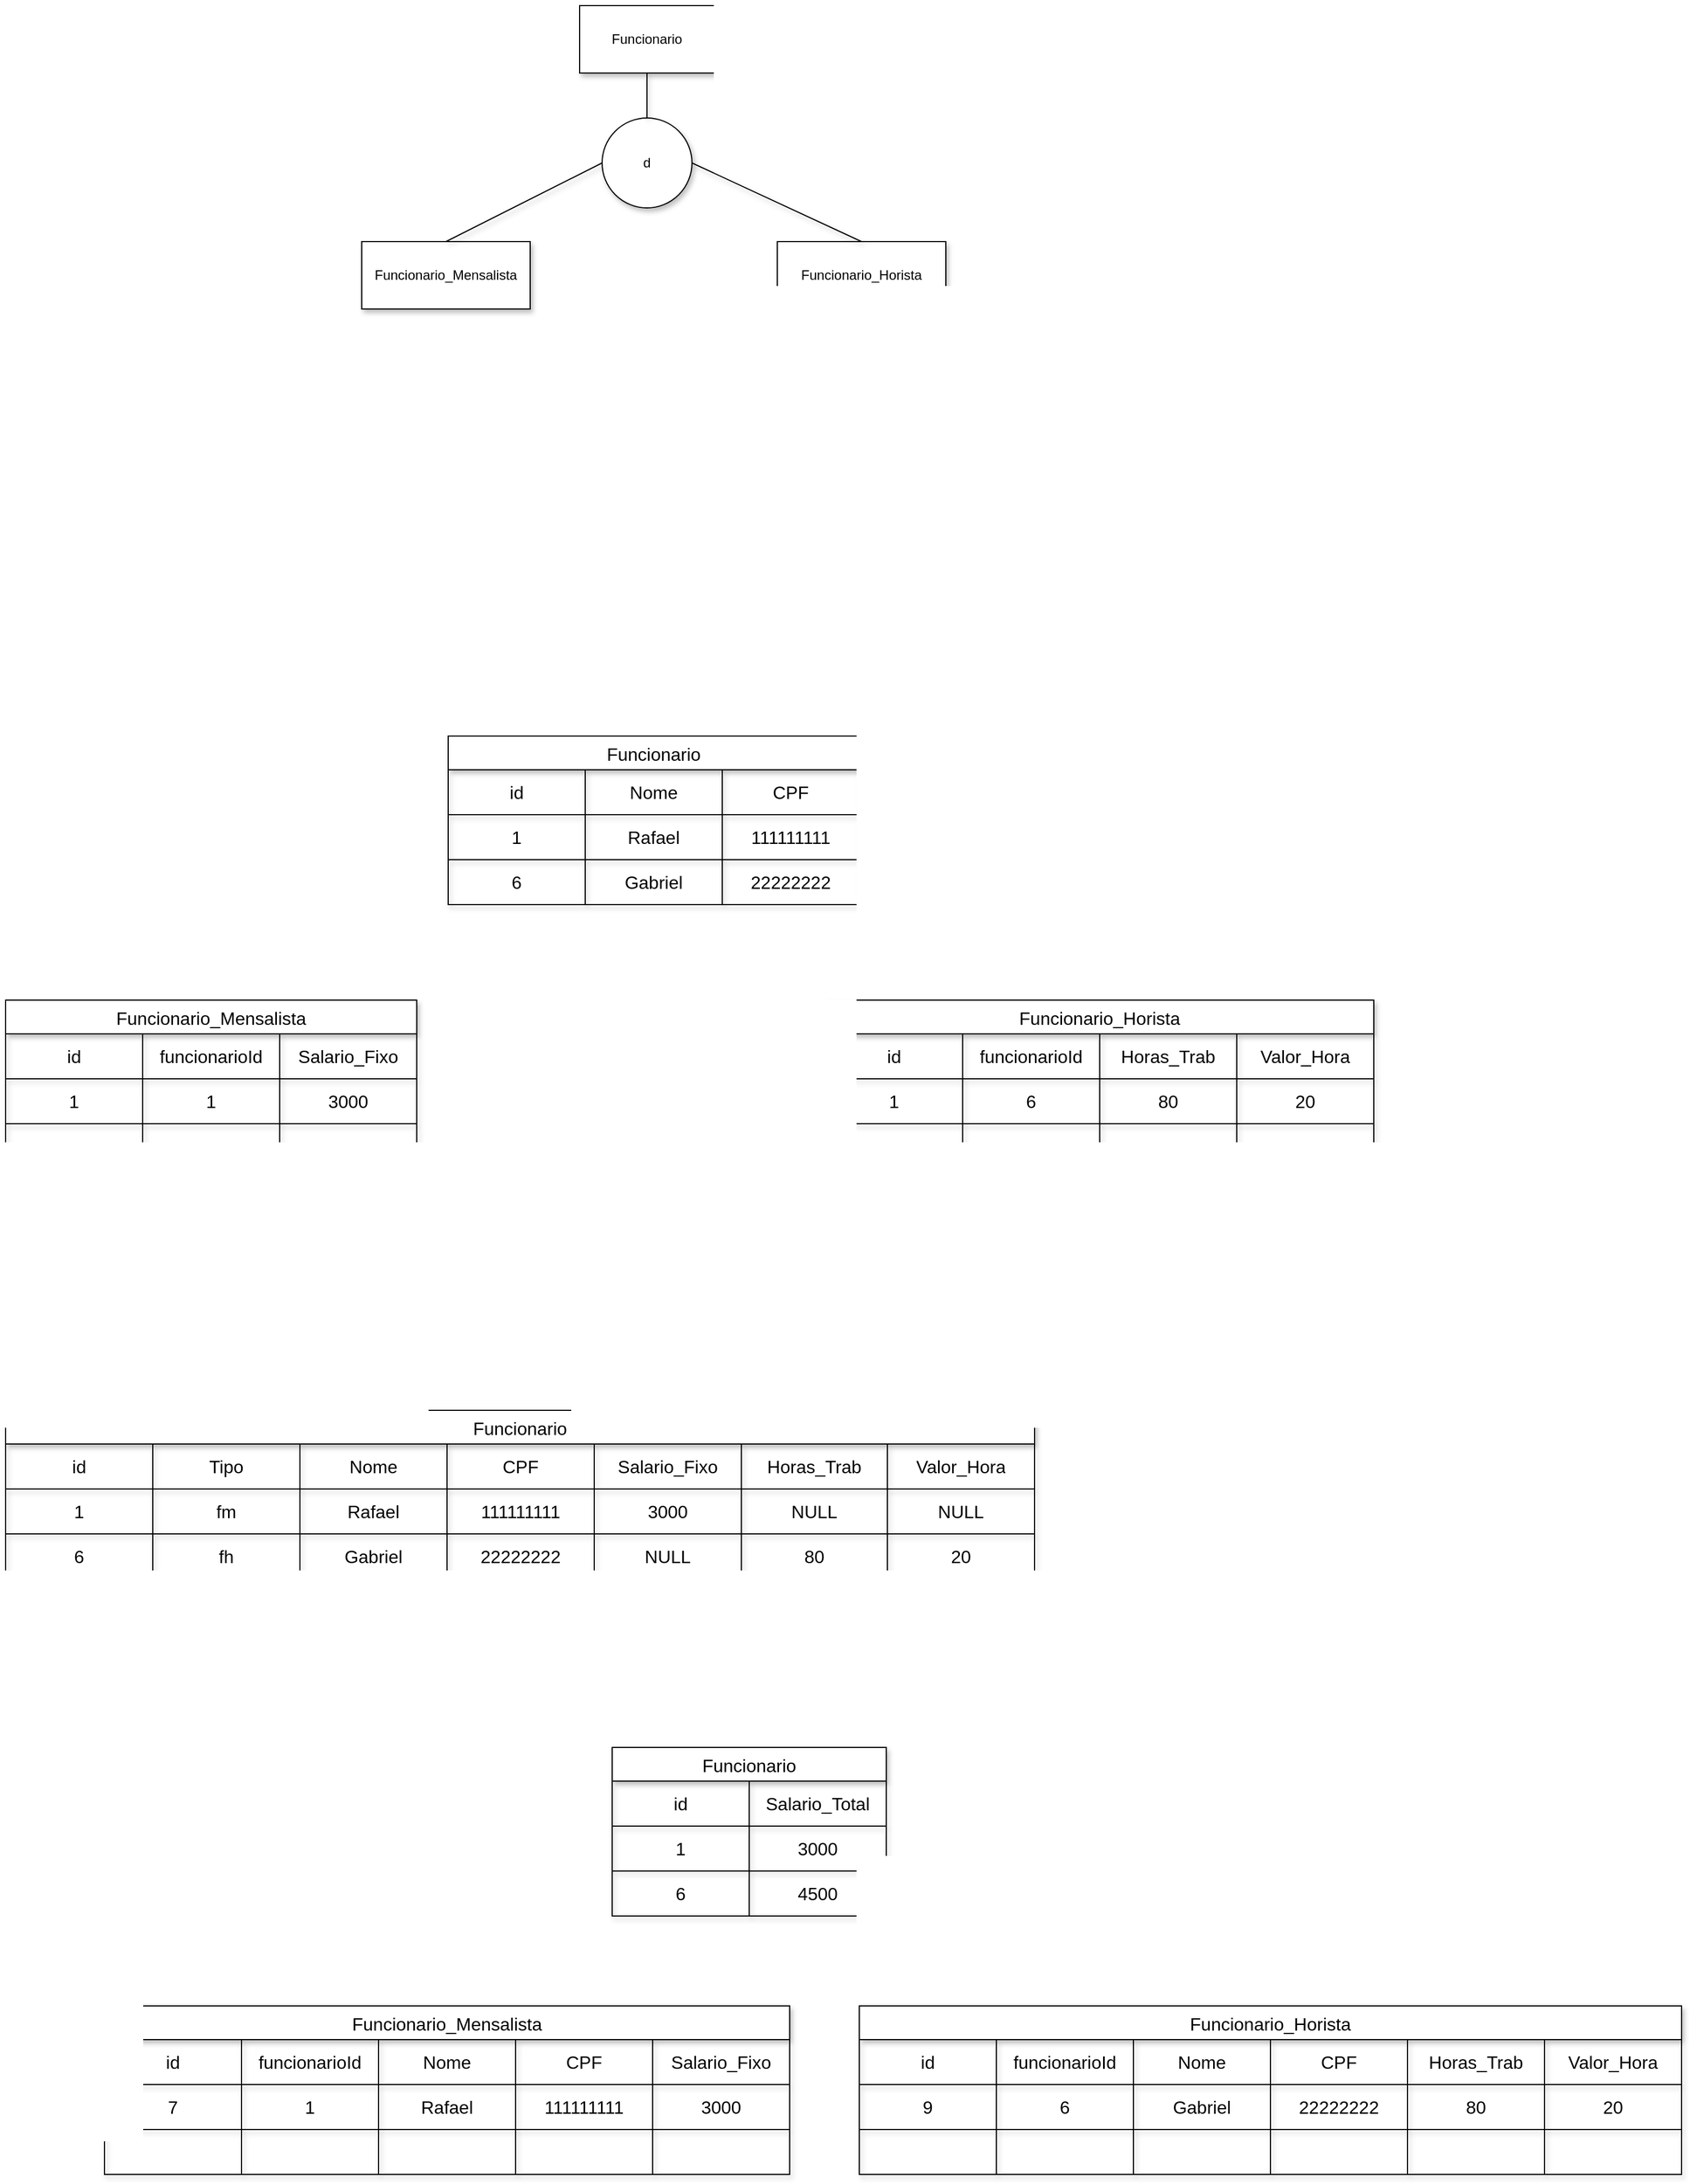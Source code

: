 <mxfile>
    <diagram id="f-GUx8eleZN6nvee9fuM" name="Página-1">
        <mxGraphModel dx="1379" dy="816" grid="1" gridSize="10" guides="1" tooltips="1" connect="1" arrows="1" fold="1" page="0" pageScale="1" pageWidth="827" pageHeight="1169" math="0" shadow="0">
            <root>
                <mxCell id="0"/>
                <mxCell id="1" parent="0"/>
                <mxCell id="3" value="Funcionario" style="rounded=0;whiteSpace=wrap;html=1;shadow=1;" vertex="1" parent="1">
                    <mxGeometry x="441" y="-300" width="120" height="60" as="geometry"/>
                </mxCell>
                <mxCell id="4" value="Funcionario_Horista" style="rounded=0;whiteSpace=wrap;html=1;shadow=1;" vertex="1" parent="1">
                    <mxGeometry x="617" y="-90" width="150" height="60" as="geometry"/>
                </mxCell>
                <mxCell id="5" value="Funcionario_Mensalista" style="rounded=0;whiteSpace=wrap;html=1;shadow=1;" vertex="1" parent="1">
                    <mxGeometry x="247" y="-90" width="150" height="60" as="geometry"/>
                </mxCell>
                <mxCell id="6" value="d" style="ellipse;whiteSpace=wrap;html=1;aspect=fixed;shadow=1;" vertex="1" parent="1">
                    <mxGeometry x="461" y="-200" width="80" height="80" as="geometry"/>
                </mxCell>
                <mxCell id="8" value="" style="endArrow=none;html=1;entryX=0.5;entryY=1;entryDx=0;entryDy=0;exitX=0.5;exitY=0;exitDx=0;exitDy=0;shadow=1;" edge="1" parent="1" source="6" target="3">
                    <mxGeometry width="50" height="50" relative="1" as="geometry">
                        <mxPoint x="467" y="-170" as="sourcePoint"/>
                        <mxPoint x="517" y="-220" as="targetPoint"/>
                    </mxGeometry>
                </mxCell>
                <mxCell id="9" value="" style="endArrow=none;html=1;entryX=0;entryY=0.5;entryDx=0;entryDy=0;exitX=0.5;exitY=0;exitDx=0;exitDy=0;shadow=1;" edge="1" parent="1" source="5" target="6">
                    <mxGeometry width="50" height="50" relative="1" as="geometry">
                        <mxPoint x="347" y="-120" as="sourcePoint"/>
                        <mxPoint x="347" y="-190" as="targetPoint"/>
                    </mxGeometry>
                </mxCell>
                <mxCell id="10" value="" style="endArrow=none;html=1;entryX=1;entryY=0.5;entryDx=0;entryDy=0;exitX=0.5;exitY=0;exitDx=0;exitDy=0;shadow=1;" edge="1" parent="1" source="4" target="6">
                    <mxGeometry width="50" height="50" relative="1" as="geometry">
                        <mxPoint x="657" y="-140" as="sourcePoint"/>
                        <mxPoint x="657" y="-210" as="targetPoint"/>
                    </mxGeometry>
                </mxCell>
                <mxCell id="11" value="Funcionario" style="shape=table;startSize=30;container=1;collapsible=0;childLayout=tableLayout;strokeColor=default;fontSize=16;shadow=1;" vertex="1" parent="1">
                    <mxGeometry x="324" y="350" width="366" height="150" as="geometry"/>
                </mxCell>
                <mxCell id="12" value="" style="shape=tableRow;horizontal=0;startSize=0;swimlaneHead=0;swimlaneBody=0;strokeColor=inherit;top=0;left=0;bottom=0;right=0;collapsible=0;dropTarget=0;fillColor=none;points=[[0,0.5],[1,0.5]];portConstraint=eastwest;fontSize=16;shadow=1;" vertex="1" parent="11">
                    <mxGeometry y="30" width="366" height="40" as="geometry"/>
                </mxCell>
                <mxCell id="13" value="id" style="shape=partialRectangle;html=1;whiteSpace=wrap;connectable=0;strokeColor=inherit;overflow=hidden;fillColor=none;top=0;left=0;bottom=0;right=0;pointerEvents=1;fontSize=16;shadow=1;" vertex="1" parent="12">
                    <mxGeometry width="122" height="40" as="geometry">
                        <mxRectangle width="122" height="40" as="alternateBounds"/>
                    </mxGeometry>
                </mxCell>
                <mxCell id="14" value="Nome" style="shape=partialRectangle;html=1;whiteSpace=wrap;connectable=0;strokeColor=inherit;overflow=hidden;fillColor=none;top=0;left=0;bottom=0;right=0;pointerEvents=1;fontSize=16;shadow=1;" vertex="1" parent="12">
                    <mxGeometry x="122" width="122" height="40" as="geometry">
                        <mxRectangle width="122" height="40" as="alternateBounds"/>
                    </mxGeometry>
                </mxCell>
                <mxCell id="15" value="CPF" style="shape=partialRectangle;html=1;whiteSpace=wrap;connectable=0;strokeColor=inherit;overflow=hidden;fillColor=none;top=0;left=0;bottom=0;right=0;pointerEvents=1;fontSize=16;shadow=1;" vertex="1" parent="12">
                    <mxGeometry x="244" width="122" height="40" as="geometry">
                        <mxRectangle width="122" height="40" as="alternateBounds"/>
                    </mxGeometry>
                </mxCell>
                <mxCell id="16" value="" style="shape=tableRow;horizontal=0;startSize=0;swimlaneHead=0;swimlaneBody=0;strokeColor=inherit;top=0;left=0;bottom=0;right=0;collapsible=0;dropTarget=0;fillColor=none;points=[[0,0.5],[1,0.5]];portConstraint=eastwest;fontSize=16;shadow=1;" vertex="1" parent="11">
                    <mxGeometry y="70" width="366" height="40" as="geometry"/>
                </mxCell>
                <mxCell id="17" value="&amp;nbsp; &amp;nbsp;1&lt;span style=&quot;white-space: pre;&quot;&gt;&#x9;&lt;/span&gt;" style="shape=partialRectangle;html=1;whiteSpace=wrap;connectable=0;strokeColor=inherit;overflow=hidden;fillColor=none;top=0;left=0;bottom=0;right=0;pointerEvents=1;fontSize=16;shadow=1;" vertex="1" parent="16">
                    <mxGeometry width="122" height="40" as="geometry">
                        <mxRectangle width="122" height="40" as="alternateBounds"/>
                    </mxGeometry>
                </mxCell>
                <mxCell id="18" value="Rafael" style="shape=partialRectangle;html=1;whiteSpace=wrap;connectable=0;strokeColor=inherit;overflow=hidden;fillColor=none;top=0;left=0;bottom=0;right=0;pointerEvents=1;fontSize=16;shadow=1;" vertex="1" parent="16">
                    <mxGeometry x="122" width="122" height="40" as="geometry">
                        <mxRectangle width="122" height="40" as="alternateBounds"/>
                    </mxGeometry>
                </mxCell>
                <mxCell id="19" value="111111111" style="shape=partialRectangle;html=1;whiteSpace=wrap;connectable=0;strokeColor=inherit;overflow=hidden;fillColor=none;top=0;left=0;bottom=0;right=0;pointerEvents=1;fontSize=16;shadow=1;" vertex="1" parent="16">
                    <mxGeometry x="244" width="122" height="40" as="geometry">
                        <mxRectangle width="122" height="40" as="alternateBounds"/>
                    </mxGeometry>
                </mxCell>
                <mxCell id="20" value="" style="shape=tableRow;horizontal=0;startSize=0;swimlaneHead=0;swimlaneBody=0;strokeColor=inherit;top=0;left=0;bottom=0;right=0;collapsible=0;dropTarget=0;fillColor=none;points=[[0,0.5],[1,0.5]];portConstraint=eastwest;fontSize=16;shadow=1;" vertex="1" parent="11">
                    <mxGeometry y="110" width="366" height="40" as="geometry"/>
                </mxCell>
                <mxCell id="21" value="6" style="shape=partialRectangle;html=1;whiteSpace=wrap;connectable=0;strokeColor=inherit;overflow=hidden;fillColor=none;top=0;left=0;bottom=0;right=0;pointerEvents=1;fontSize=16;shadow=1;" vertex="1" parent="20">
                    <mxGeometry width="122" height="40" as="geometry">
                        <mxRectangle width="122" height="40" as="alternateBounds"/>
                    </mxGeometry>
                </mxCell>
                <mxCell id="22" value="Gabriel" style="shape=partialRectangle;html=1;whiteSpace=wrap;connectable=0;strokeColor=inherit;overflow=hidden;fillColor=none;top=0;left=0;bottom=0;right=0;pointerEvents=1;fontSize=16;shadow=1;" vertex="1" parent="20">
                    <mxGeometry x="122" width="122" height="40" as="geometry">
                        <mxRectangle width="122" height="40" as="alternateBounds"/>
                    </mxGeometry>
                </mxCell>
                <mxCell id="23" value="22222222" style="shape=partialRectangle;html=1;whiteSpace=wrap;connectable=0;strokeColor=inherit;overflow=hidden;fillColor=none;top=0;left=0;bottom=0;right=0;pointerEvents=1;fontSize=16;shadow=1;" vertex="1" parent="20">
                    <mxGeometry x="244" width="122" height="40" as="geometry">
                        <mxRectangle width="122" height="40" as="alternateBounds"/>
                    </mxGeometry>
                </mxCell>
                <mxCell id="27" value="Funcionario_Horista" style="shape=table;startSize=30;container=1;collapsible=0;childLayout=tableLayout;strokeColor=default;fontSize=16;shadow=1;" vertex="1" parent="1">
                    <mxGeometry x="660" y="585" width="488" height="150" as="geometry"/>
                </mxCell>
                <mxCell id="28" value="" style="shape=tableRow;horizontal=0;startSize=0;swimlaneHead=0;swimlaneBody=0;strokeColor=inherit;top=0;left=0;bottom=0;right=0;collapsible=0;dropTarget=0;fillColor=none;points=[[0,0.5],[1,0.5]];portConstraint=eastwest;fontSize=16;shadow=1;" vertex="1" parent="27">
                    <mxGeometry y="30" width="488" height="40" as="geometry"/>
                </mxCell>
                <mxCell id="85" value="id" style="shape=partialRectangle;html=1;whiteSpace=wrap;connectable=0;strokeColor=inherit;overflow=hidden;fillColor=none;top=0;left=0;bottom=0;right=0;pointerEvents=1;fontSize=16;shadow=1;" vertex="1" parent="28">
                    <mxGeometry width="122" height="40" as="geometry">
                        <mxRectangle width="122" height="40" as="alternateBounds"/>
                    </mxGeometry>
                </mxCell>
                <mxCell id="29" value="funcionarioId" style="shape=partialRectangle;html=1;whiteSpace=wrap;connectable=0;strokeColor=inherit;overflow=hidden;fillColor=none;top=0;left=0;bottom=0;right=0;pointerEvents=1;fontSize=16;shadow=1;" vertex="1" parent="28">
                    <mxGeometry x="122" width="122" height="40" as="geometry">
                        <mxRectangle width="122" height="40" as="alternateBounds"/>
                    </mxGeometry>
                </mxCell>
                <mxCell id="30" value="Horas_Trab" style="shape=partialRectangle;html=1;whiteSpace=wrap;connectable=0;strokeColor=inherit;overflow=hidden;fillColor=none;top=0;left=0;bottom=0;right=0;pointerEvents=1;fontSize=16;shadow=1;" vertex="1" parent="28">
                    <mxGeometry x="244" width="122" height="40" as="geometry">
                        <mxRectangle width="122" height="40" as="alternateBounds"/>
                    </mxGeometry>
                </mxCell>
                <mxCell id="31" value="Valor_Hora" style="shape=partialRectangle;html=1;whiteSpace=wrap;connectable=0;strokeColor=inherit;overflow=hidden;fillColor=none;top=0;left=0;bottom=0;right=0;pointerEvents=1;fontSize=16;shadow=1;" vertex="1" parent="28">
                    <mxGeometry x="366" width="122" height="40" as="geometry">
                        <mxRectangle width="122" height="40" as="alternateBounds"/>
                    </mxGeometry>
                </mxCell>
                <mxCell id="32" value="" style="shape=tableRow;horizontal=0;startSize=0;swimlaneHead=0;swimlaneBody=0;strokeColor=inherit;top=0;left=0;bottom=0;right=0;collapsible=0;dropTarget=0;fillColor=none;points=[[0,0.5],[1,0.5]];portConstraint=eastwest;fontSize=16;shadow=1;" vertex="1" parent="27">
                    <mxGeometry y="70" width="488" height="40" as="geometry"/>
                </mxCell>
                <mxCell id="86" value="1" style="shape=partialRectangle;html=1;whiteSpace=wrap;connectable=0;strokeColor=inherit;overflow=hidden;fillColor=none;top=0;left=0;bottom=0;right=0;pointerEvents=1;fontSize=16;shadow=1;" vertex="1" parent="32">
                    <mxGeometry width="122" height="40" as="geometry">
                        <mxRectangle width="122" height="40" as="alternateBounds"/>
                    </mxGeometry>
                </mxCell>
                <mxCell id="33" value="6" style="shape=partialRectangle;html=1;whiteSpace=wrap;connectable=0;strokeColor=inherit;overflow=hidden;fillColor=none;top=0;left=0;bottom=0;right=0;pointerEvents=1;fontSize=16;shadow=1;" vertex="1" parent="32">
                    <mxGeometry x="122" width="122" height="40" as="geometry">
                        <mxRectangle width="122" height="40" as="alternateBounds"/>
                    </mxGeometry>
                </mxCell>
                <mxCell id="34" value="80" style="shape=partialRectangle;html=1;whiteSpace=wrap;connectable=0;strokeColor=inherit;overflow=hidden;fillColor=none;top=0;left=0;bottom=0;right=0;pointerEvents=1;fontSize=16;shadow=1;" vertex="1" parent="32">
                    <mxGeometry x="244" width="122" height="40" as="geometry">
                        <mxRectangle width="122" height="40" as="alternateBounds"/>
                    </mxGeometry>
                </mxCell>
                <mxCell id="35" value="20" style="shape=partialRectangle;html=1;whiteSpace=wrap;connectable=0;strokeColor=inherit;overflow=hidden;fillColor=none;top=0;left=0;bottom=0;right=0;pointerEvents=1;fontSize=16;shadow=1;" vertex="1" parent="32">
                    <mxGeometry x="366" width="122" height="40" as="geometry">
                        <mxRectangle width="122" height="40" as="alternateBounds"/>
                    </mxGeometry>
                </mxCell>
                <mxCell id="36" value="" style="shape=tableRow;horizontal=0;startSize=0;swimlaneHead=0;swimlaneBody=0;strokeColor=inherit;top=0;left=0;bottom=0;right=0;collapsible=0;dropTarget=0;fillColor=none;points=[[0,0.5],[1,0.5]];portConstraint=eastwest;fontSize=16;shadow=1;" vertex="1" parent="27">
                    <mxGeometry y="110" width="488" height="40" as="geometry"/>
                </mxCell>
                <mxCell id="87" style="shape=partialRectangle;html=1;whiteSpace=wrap;connectable=0;strokeColor=inherit;overflow=hidden;fillColor=none;top=0;left=0;bottom=0;right=0;pointerEvents=1;fontSize=16;shadow=1;" vertex="1" parent="36">
                    <mxGeometry width="122" height="40" as="geometry">
                        <mxRectangle width="122" height="40" as="alternateBounds"/>
                    </mxGeometry>
                </mxCell>
                <mxCell id="37" value="" style="shape=partialRectangle;html=1;whiteSpace=wrap;connectable=0;strokeColor=inherit;overflow=hidden;fillColor=none;top=0;left=0;bottom=0;right=0;pointerEvents=1;fontSize=16;shadow=1;" vertex="1" parent="36">
                    <mxGeometry x="122" width="122" height="40" as="geometry">
                        <mxRectangle width="122" height="40" as="alternateBounds"/>
                    </mxGeometry>
                </mxCell>
                <mxCell id="38" value="" style="shape=partialRectangle;html=1;whiteSpace=wrap;connectable=0;strokeColor=inherit;overflow=hidden;fillColor=none;top=0;left=0;bottom=0;right=0;pointerEvents=1;fontSize=16;shadow=1;" vertex="1" parent="36">
                    <mxGeometry x="244" width="122" height="40" as="geometry">
                        <mxRectangle width="122" height="40" as="alternateBounds"/>
                    </mxGeometry>
                </mxCell>
                <mxCell id="39" value="" style="shape=partialRectangle;html=1;whiteSpace=wrap;connectable=0;strokeColor=inherit;overflow=hidden;fillColor=none;top=0;left=0;bottom=0;right=0;pointerEvents=1;fontSize=16;shadow=1;" vertex="1" parent="36">
                    <mxGeometry x="366" width="122" height="40" as="geometry">
                        <mxRectangle width="122" height="40" as="alternateBounds"/>
                    </mxGeometry>
                </mxCell>
                <mxCell id="40" value="Funcionario_Mensalista" style="shape=table;startSize=30;container=1;collapsible=0;childLayout=tableLayout;strokeColor=default;fontSize=16;shadow=1;" vertex="1" parent="1">
                    <mxGeometry x="-70" y="585" width="366" height="150" as="geometry"/>
                </mxCell>
                <mxCell id="41" value="" style="shape=tableRow;horizontal=0;startSize=0;swimlaneHead=0;swimlaneBody=0;strokeColor=inherit;top=0;left=0;bottom=0;right=0;collapsible=0;dropTarget=0;fillColor=none;points=[[0,0.5],[1,0.5]];portConstraint=eastwest;fontSize=16;shadow=1;" vertex="1" parent="40">
                    <mxGeometry y="30" width="366" height="40" as="geometry"/>
                </mxCell>
                <mxCell id="82" value="id" style="shape=partialRectangle;html=1;whiteSpace=wrap;connectable=0;strokeColor=inherit;overflow=hidden;fillColor=none;top=0;left=0;bottom=0;right=0;pointerEvents=1;fontSize=16;shadow=1;" vertex="1" parent="41">
                    <mxGeometry width="122" height="40" as="geometry">
                        <mxRectangle width="122" height="40" as="alternateBounds"/>
                    </mxGeometry>
                </mxCell>
                <mxCell id="42" value="funcionarioId" style="shape=partialRectangle;html=1;whiteSpace=wrap;connectable=0;strokeColor=inherit;overflow=hidden;fillColor=none;top=0;left=0;bottom=0;right=0;pointerEvents=1;fontSize=16;shadow=1;" vertex="1" parent="41">
                    <mxGeometry x="122" width="122" height="40" as="geometry">
                        <mxRectangle width="122" height="40" as="alternateBounds"/>
                    </mxGeometry>
                </mxCell>
                <mxCell id="43" value="Salario_Fixo" style="shape=partialRectangle;html=1;whiteSpace=wrap;connectable=0;strokeColor=inherit;overflow=hidden;fillColor=none;top=0;left=0;bottom=0;right=0;pointerEvents=1;fontSize=16;shadow=1;" vertex="1" parent="41">
                    <mxGeometry x="244" width="122" height="40" as="geometry">
                        <mxRectangle width="122" height="40" as="alternateBounds"/>
                    </mxGeometry>
                </mxCell>
                <mxCell id="45" value="" style="shape=tableRow;horizontal=0;startSize=0;swimlaneHead=0;swimlaneBody=0;strokeColor=inherit;top=0;left=0;bottom=0;right=0;collapsible=0;dropTarget=0;fillColor=none;points=[[0,0.5],[1,0.5]];portConstraint=eastwest;fontSize=16;shadow=1;" vertex="1" parent="40">
                    <mxGeometry y="70" width="366" height="40" as="geometry"/>
                </mxCell>
                <mxCell id="83" value="1" style="shape=partialRectangle;html=1;whiteSpace=wrap;connectable=0;strokeColor=inherit;overflow=hidden;fillColor=none;top=0;left=0;bottom=0;right=0;pointerEvents=1;fontSize=16;shadow=1;" vertex="1" parent="45">
                    <mxGeometry width="122" height="40" as="geometry">
                        <mxRectangle width="122" height="40" as="alternateBounds"/>
                    </mxGeometry>
                </mxCell>
                <mxCell id="46" value="&amp;nbsp; &amp;nbsp;1&lt;span style=&quot;white-space: pre;&quot;&gt;&#x9;&lt;/span&gt;" style="shape=partialRectangle;html=1;whiteSpace=wrap;connectable=0;strokeColor=inherit;overflow=hidden;fillColor=none;top=0;left=0;bottom=0;right=0;pointerEvents=1;fontSize=16;shadow=1;" vertex="1" parent="45">
                    <mxGeometry x="122" width="122" height="40" as="geometry">
                        <mxRectangle width="122" height="40" as="alternateBounds"/>
                    </mxGeometry>
                </mxCell>
                <mxCell id="47" value="3000" style="shape=partialRectangle;html=1;whiteSpace=wrap;connectable=0;strokeColor=inherit;overflow=hidden;fillColor=none;top=0;left=0;bottom=0;right=0;pointerEvents=1;fontSize=16;shadow=1;" vertex="1" parent="45">
                    <mxGeometry x="244" width="122" height="40" as="geometry">
                        <mxRectangle width="122" height="40" as="alternateBounds"/>
                    </mxGeometry>
                </mxCell>
                <mxCell id="49" value="" style="shape=tableRow;horizontal=0;startSize=0;swimlaneHead=0;swimlaneBody=0;strokeColor=inherit;top=0;left=0;bottom=0;right=0;collapsible=0;dropTarget=0;fillColor=none;points=[[0,0.5],[1,0.5]];portConstraint=eastwest;fontSize=16;shadow=1;" vertex="1" parent="40">
                    <mxGeometry y="110" width="366" height="40" as="geometry"/>
                </mxCell>
                <mxCell id="84" style="shape=partialRectangle;html=1;whiteSpace=wrap;connectable=0;strokeColor=inherit;overflow=hidden;fillColor=none;top=0;left=0;bottom=0;right=0;pointerEvents=1;fontSize=16;shadow=1;" vertex="1" parent="49">
                    <mxGeometry width="122" height="40" as="geometry">
                        <mxRectangle width="122" height="40" as="alternateBounds"/>
                    </mxGeometry>
                </mxCell>
                <mxCell id="50" value="" style="shape=partialRectangle;html=1;whiteSpace=wrap;connectable=0;strokeColor=inherit;overflow=hidden;fillColor=none;top=0;left=0;bottom=0;right=0;pointerEvents=1;fontSize=16;shadow=1;" vertex="1" parent="49">
                    <mxGeometry x="122" width="122" height="40" as="geometry">
                        <mxRectangle width="122" height="40" as="alternateBounds"/>
                    </mxGeometry>
                </mxCell>
                <mxCell id="51" value="" style="shape=partialRectangle;html=1;whiteSpace=wrap;connectable=0;strokeColor=inherit;overflow=hidden;fillColor=none;top=0;left=0;bottom=0;right=0;pointerEvents=1;fontSize=16;shadow=1;" vertex="1" parent="49">
                    <mxGeometry x="244" width="122" height="40" as="geometry">
                        <mxRectangle width="122" height="40" as="alternateBounds"/>
                    </mxGeometry>
                </mxCell>
                <mxCell id="57" value="Funcionario" style="shape=table;startSize=30;container=1;collapsible=0;childLayout=tableLayout;strokeColor=default;fontSize=16;shadow=1;" vertex="1" parent="1">
                    <mxGeometry x="-70" y="950" width="916" height="150" as="geometry"/>
                </mxCell>
                <mxCell id="58" value="" style="shape=tableRow;horizontal=0;startSize=0;swimlaneHead=0;swimlaneBody=0;strokeColor=inherit;top=0;left=0;bottom=0;right=0;collapsible=0;dropTarget=0;fillColor=none;points=[[0,0.5],[1,0.5]];portConstraint=eastwest;fontSize=16;shadow=1;" vertex="1" parent="57">
                    <mxGeometry y="30" width="916" height="40" as="geometry"/>
                </mxCell>
                <mxCell id="76" value="id" style="shape=partialRectangle;html=1;whiteSpace=wrap;connectable=0;strokeColor=inherit;overflow=hidden;fillColor=none;top=0;left=0;bottom=0;right=0;pointerEvents=1;fontSize=16;shadow=1;" vertex="1" parent="58">
                    <mxGeometry width="131" height="40" as="geometry">
                        <mxRectangle width="131" height="40" as="alternateBounds"/>
                    </mxGeometry>
                </mxCell>
                <mxCell id="79" value="Tipo" style="shape=partialRectangle;html=1;whiteSpace=wrap;connectable=0;strokeColor=inherit;overflow=hidden;fillColor=none;top=0;left=0;bottom=0;right=0;pointerEvents=1;fontSize=16;shadow=1;" vertex="1" parent="58">
                    <mxGeometry x="131" width="131" height="40" as="geometry">
                        <mxRectangle width="131" height="40" as="alternateBounds"/>
                    </mxGeometry>
                </mxCell>
                <mxCell id="73" value="Nome" style="shape=partialRectangle;html=1;whiteSpace=wrap;connectable=0;strokeColor=inherit;overflow=hidden;fillColor=none;top=0;left=0;bottom=0;right=0;pointerEvents=1;fontSize=16;shadow=1;" vertex="1" parent="58">
                    <mxGeometry x="262" width="131" height="40" as="geometry">
                        <mxRectangle width="131" height="40" as="alternateBounds"/>
                    </mxGeometry>
                </mxCell>
                <mxCell id="70" value="CPF" style="shape=partialRectangle;html=1;whiteSpace=wrap;connectable=0;strokeColor=inherit;overflow=hidden;fillColor=none;top=0;left=0;bottom=0;right=0;pointerEvents=1;fontSize=16;shadow=1;" vertex="1" parent="58">
                    <mxGeometry x="393" width="131" height="40" as="geometry">
                        <mxRectangle width="131" height="40" as="alternateBounds"/>
                    </mxGeometry>
                </mxCell>
                <mxCell id="59" value="Salario_Fixo" style="shape=partialRectangle;html=1;whiteSpace=wrap;connectable=0;strokeColor=inherit;overflow=hidden;fillColor=none;top=0;left=0;bottom=0;right=0;pointerEvents=1;fontSize=16;shadow=1;" vertex="1" parent="58">
                    <mxGeometry x="524" width="131" height="40" as="geometry">
                        <mxRectangle width="131" height="40" as="alternateBounds"/>
                    </mxGeometry>
                </mxCell>
                <mxCell id="60" value="Horas_Trab" style="shape=partialRectangle;html=1;whiteSpace=wrap;connectable=0;strokeColor=inherit;overflow=hidden;fillColor=none;top=0;left=0;bottom=0;right=0;pointerEvents=1;fontSize=16;shadow=1;" vertex="1" parent="58">
                    <mxGeometry x="655" width="130" height="40" as="geometry">
                        <mxRectangle width="130" height="40" as="alternateBounds"/>
                    </mxGeometry>
                </mxCell>
                <mxCell id="61" value="Valor_Hora" style="shape=partialRectangle;html=1;whiteSpace=wrap;connectable=0;strokeColor=inherit;overflow=hidden;fillColor=none;top=0;left=0;bottom=0;right=0;pointerEvents=1;fontSize=16;shadow=1;" vertex="1" parent="58">
                    <mxGeometry x="785" width="131" height="40" as="geometry">
                        <mxRectangle width="131" height="40" as="alternateBounds"/>
                    </mxGeometry>
                </mxCell>
                <mxCell id="62" value="" style="shape=tableRow;horizontal=0;startSize=0;swimlaneHead=0;swimlaneBody=0;strokeColor=inherit;top=0;left=0;bottom=0;right=0;collapsible=0;dropTarget=0;fillColor=none;points=[[0,0.5],[1,0.5]];portConstraint=eastwest;fontSize=16;shadow=1;" vertex="1" parent="57">
                    <mxGeometry y="70" width="916" height="40" as="geometry"/>
                </mxCell>
                <mxCell id="77" value="1" style="shape=partialRectangle;html=1;whiteSpace=wrap;connectable=0;strokeColor=inherit;overflow=hidden;fillColor=none;top=0;left=0;bottom=0;right=0;pointerEvents=1;fontSize=16;shadow=1;" vertex="1" parent="62">
                    <mxGeometry width="131" height="40" as="geometry">
                        <mxRectangle width="131" height="40" as="alternateBounds"/>
                    </mxGeometry>
                </mxCell>
                <mxCell id="80" value="fm" style="shape=partialRectangle;html=1;whiteSpace=wrap;connectable=0;strokeColor=inherit;overflow=hidden;fillColor=none;top=0;left=0;bottom=0;right=0;pointerEvents=1;fontSize=16;shadow=1;" vertex="1" parent="62">
                    <mxGeometry x="131" width="131" height="40" as="geometry">
                        <mxRectangle width="131" height="40" as="alternateBounds"/>
                    </mxGeometry>
                </mxCell>
                <mxCell id="74" value="Rafael" style="shape=partialRectangle;html=1;whiteSpace=wrap;connectable=0;strokeColor=inherit;overflow=hidden;fillColor=none;top=0;left=0;bottom=0;right=0;pointerEvents=1;fontSize=16;shadow=1;" vertex="1" parent="62">
                    <mxGeometry x="262" width="131" height="40" as="geometry">
                        <mxRectangle width="131" height="40" as="alternateBounds"/>
                    </mxGeometry>
                </mxCell>
                <mxCell id="71" value="&lt;span style=&quot;color: rgb(0, 0, 0);&quot;&gt;111111111&lt;/span&gt;" style="shape=partialRectangle;html=1;whiteSpace=wrap;connectable=0;strokeColor=inherit;overflow=hidden;fillColor=none;top=0;left=0;bottom=0;right=0;pointerEvents=1;fontSize=16;shadow=1;" vertex="1" parent="62">
                    <mxGeometry x="393" width="131" height="40" as="geometry">
                        <mxRectangle width="131" height="40" as="alternateBounds"/>
                    </mxGeometry>
                </mxCell>
                <mxCell id="63" value="&lt;span style=&quot;color: rgb(0, 0, 0);&quot;&gt;3000&lt;/span&gt;" style="shape=partialRectangle;html=1;whiteSpace=wrap;connectable=0;strokeColor=inherit;overflow=hidden;fillColor=none;top=0;left=0;bottom=0;right=0;pointerEvents=1;fontSize=16;shadow=1;" vertex="1" parent="62">
                    <mxGeometry x="524" width="131" height="40" as="geometry">
                        <mxRectangle width="131" height="40" as="alternateBounds"/>
                    </mxGeometry>
                </mxCell>
                <mxCell id="64" value="&lt;span style=&quot;color: rgb(0, 0, 0);&quot;&gt;NULL&lt;/span&gt;" style="shape=partialRectangle;html=1;whiteSpace=wrap;connectable=0;strokeColor=inherit;overflow=hidden;fillColor=none;top=0;left=0;bottom=0;right=0;pointerEvents=1;fontSize=16;shadow=1;" vertex="1" parent="62">
                    <mxGeometry x="655" width="130" height="40" as="geometry">
                        <mxRectangle width="130" height="40" as="alternateBounds"/>
                    </mxGeometry>
                </mxCell>
                <mxCell id="65" value="&lt;span style=&quot;color: rgb(0, 0, 0);&quot;&gt;NULL&lt;/span&gt;" style="shape=partialRectangle;html=1;whiteSpace=wrap;connectable=0;strokeColor=inherit;overflow=hidden;fillColor=none;top=0;left=0;bottom=0;right=0;pointerEvents=1;fontSize=16;shadow=1;" vertex="1" parent="62">
                    <mxGeometry x="785" width="131" height="40" as="geometry">
                        <mxRectangle width="131" height="40" as="alternateBounds"/>
                    </mxGeometry>
                </mxCell>
                <mxCell id="66" value="" style="shape=tableRow;horizontal=0;startSize=0;swimlaneHead=0;swimlaneBody=0;strokeColor=inherit;top=0;left=0;bottom=0;right=0;collapsible=0;dropTarget=0;fillColor=none;points=[[0,0.5],[1,0.5]];portConstraint=eastwest;fontSize=16;shadow=1;" vertex="1" parent="57">
                    <mxGeometry y="110" width="916" height="40" as="geometry"/>
                </mxCell>
                <mxCell id="78" value="6" style="shape=partialRectangle;html=1;whiteSpace=wrap;connectable=0;strokeColor=inherit;overflow=hidden;fillColor=none;top=0;left=0;bottom=0;right=0;pointerEvents=1;fontSize=16;shadow=1;" vertex="1" parent="66">
                    <mxGeometry width="131" height="40" as="geometry">
                        <mxRectangle width="131" height="40" as="alternateBounds"/>
                    </mxGeometry>
                </mxCell>
                <mxCell id="81" value="fh" style="shape=partialRectangle;html=1;whiteSpace=wrap;connectable=0;strokeColor=inherit;overflow=hidden;fillColor=none;top=0;left=0;bottom=0;right=0;pointerEvents=1;fontSize=16;shadow=1;" vertex="1" parent="66">
                    <mxGeometry x="131" width="131" height="40" as="geometry">
                        <mxRectangle width="131" height="40" as="alternateBounds"/>
                    </mxGeometry>
                </mxCell>
                <mxCell id="75" value="Gabriel" style="shape=partialRectangle;html=1;whiteSpace=wrap;connectable=0;strokeColor=inherit;overflow=hidden;fillColor=none;top=0;left=0;bottom=0;right=0;pointerEvents=1;fontSize=16;shadow=1;" vertex="1" parent="66">
                    <mxGeometry x="262" width="131" height="40" as="geometry">
                        <mxRectangle width="131" height="40" as="alternateBounds"/>
                    </mxGeometry>
                </mxCell>
                <mxCell id="72" value="22222222" style="shape=partialRectangle;html=1;whiteSpace=wrap;connectable=0;strokeColor=inherit;overflow=hidden;fillColor=none;top=0;left=0;bottom=0;right=0;pointerEvents=1;fontSize=16;shadow=1;" vertex="1" parent="66">
                    <mxGeometry x="393" width="131" height="40" as="geometry">
                        <mxRectangle width="131" height="40" as="alternateBounds"/>
                    </mxGeometry>
                </mxCell>
                <mxCell id="67" value="NULL" style="shape=partialRectangle;html=1;whiteSpace=wrap;connectable=0;strokeColor=inherit;overflow=hidden;fillColor=none;top=0;left=0;bottom=0;right=0;pointerEvents=1;fontSize=16;shadow=1;" vertex="1" parent="66">
                    <mxGeometry x="524" width="131" height="40" as="geometry">
                        <mxRectangle width="131" height="40" as="alternateBounds"/>
                    </mxGeometry>
                </mxCell>
                <mxCell id="68" value="80" style="shape=partialRectangle;html=1;whiteSpace=wrap;connectable=0;strokeColor=inherit;overflow=hidden;fillColor=none;top=0;left=0;bottom=0;right=0;pointerEvents=1;fontSize=16;shadow=1;" vertex="1" parent="66">
                    <mxGeometry x="655" width="130" height="40" as="geometry">
                        <mxRectangle width="130" height="40" as="alternateBounds"/>
                    </mxGeometry>
                </mxCell>
                <mxCell id="69" value="20" style="shape=partialRectangle;html=1;whiteSpace=wrap;connectable=0;strokeColor=inherit;overflow=hidden;fillColor=none;top=0;left=0;bottom=0;right=0;pointerEvents=1;fontSize=16;shadow=1;" vertex="1" parent="66">
                    <mxGeometry x="785" width="131" height="40" as="geometry">
                        <mxRectangle width="131" height="40" as="alternateBounds"/>
                    </mxGeometry>
                </mxCell>
                <mxCell id="91" value="Funcionario" style="shape=table;startSize=30;container=1;collapsible=0;childLayout=tableLayout;strokeColor=default;fontSize=16;shadow=1;" vertex="1" parent="1">
                    <mxGeometry x="470" y="1250" width="244" height="150" as="geometry"/>
                </mxCell>
                <mxCell id="92" value="" style="shape=tableRow;horizontal=0;startSize=0;swimlaneHead=0;swimlaneBody=0;strokeColor=inherit;top=0;left=0;bottom=0;right=0;collapsible=0;dropTarget=0;fillColor=none;points=[[0,0.5],[1,0.5]];portConstraint=eastwest;fontSize=16;shadow=1;" vertex="1" parent="91">
                    <mxGeometry y="30" width="244" height="40" as="geometry"/>
                </mxCell>
                <mxCell id="93" value="id" style="shape=partialRectangle;html=1;whiteSpace=wrap;connectable=0;strokeColor=inherit;overflow=hidden;fillColor=none;top=0;left=0;bottom=0;right=0;pointerEvents=1;fontSize=16;shadow=1;" vertex="1" parent="92">
                    <mxGeometry width="122" height="40" as="geometry">
                        <mxRectangle width="122" height="40" as="alternateBounds"/>
                    </mxGeometry>
                </mxCell>
                <mxCell id="95" value="Salario_Total" style="shape=partialRectangle;html=1;whiteSpace=wrap;connectable=0;strokeColor=inherit;overflow=hidden;fillColor=none;top=0;left=0;bottom=0;right=0;pointerEvents=1;fontSize=16;shadow=1;" vertex="1" parent="92">
                    <mxGeometry x="122" width="122" height="40" as="geometry">
                        <mxRectangle width="122" height="40" as="alternateBounds"/>
                    </mxGeometry>
                </mxCell>
                <mxCell id="96" value="" style="shape=tableRow;horizontal=0;startSize=0;swimlaneHead=0;swimlaneBody=0;strokeColor=inherit;top=0;left=0;bottom=0;right=0;collapsible=0;dropTarget=0;fillColor=none;points=[[0,0.5],[1,0.5]];portConstraint=eastwest;fontSize=16;shadow=1;" vertex="1" parent="91">
                    <mxGeometry y="70" width="244" height="40" as="geometry"/>
                </mxCell>
                <mxCell id="97" value="&amp;nbsp; &amp;nbsp;1&lt;span style=&quot;white-space: pre;&quot;&gt;&#x9;&lt;/span&gt;" style="shape=partialRectangle;html=1;whiteSpace=wrap;connectable=0;strokeColor=inherit;overflow=hidden;fillColor=none;top=0;left=0;bottom=0;right=0;pointerEvents=1;fontSize=16;shadow=1;" vertex="1" parent="96">
                    <mxGeometry width="122" height="40" as="geometry">
                        <mxRectangle width="122" height="40" as="alternateBounds"/>
                    </mxGeometry>
                </mxCell>
                <mxCell id="99" value="3000" style="shape=partialRectangle;html=1;whiteSpace=wrap;connectable=0;strokeColor=inherit;overflow=hidden;fillColor=none;top=0;left=0;bottom=0;right=0;pointerEvents=1;fontSize=16;shadow=1;" vertex="1" parent="96">
                    <mxGeometry x="122" width="122" height="40" as="geometry">
                        <mxRectangle width="122" height="40" as="alternateBounds"/>
                    </mxGeometry>
                </mxCell>
                <mxCell id="100" value="" style="shape=tableRow;horizontal=0;startSize=0;swimlaneHead=0;swimlaneBody=0;strokeColor=inherit;top=0;left=0;bottom=0;right=0;collapsible=0;dropTarget=0;fillColor=none;points=[[0,0.5],[1,0.5]];portConstraint=eastwest;fontSize=16;shadow=1;" vertex="1" parent="91">
                    <mxGeometry y="110" width="244" height="40" as="geometry"/>
                </mxCell>
                <mxCell id="101" value="6" style="shape=partialRectangle;html=1;whiteSpace=wrap;connectable=0;strokeColor=inherit;overflow=hidden;fillColor=none;top=0;left=0;bottom=0;right=0;pointerEvents=1;fontSize=16;shadow=1;" vertex="1" parent="100">
                    <mxGeometry width="122" height="40" as="geometry">
                        <mxRectangle width="122" height="40" as="alternateBounds"/>
                    </mxGeometry>
                </mxCell>
                <mxCell id="103" value="4500" style="shape=partialRectangle;html=1;whiteSpace=wrap;connectable=0;strokeColor=inherit;overflow=hidden;fillColor=none;top=0;left=0;bottom=0;right=0;pointerEvents=1;fontSize=16;shadow=1;" vertex="1" parent="100">
                    <mxGeometry x="122" width="122" height="40" as="geometry">
                        <mxRectangle width="122" height="40" as="alternateBounds"/>
                    </mxGeometry>
                </mxCell>
                <mxCell id="104" value="Funcionario_Horista" style="shape=table;startSize=30;container=1;collapsible=0;childLayout=tableLayout;strokeColor=default;fontSize=16;shadow=1;" vertex="1" parent="1">
                    <mxGeometry x="690" y="1480" width="732" height="150" as="geometry"/>
                </mxCell>
                <mxCell id="105" value="" style="shape=tableRow;horizontal=0;startSize=0;swimlaneHead=0;swimlaneBody=0;strokeColor=inherit;top=0;left=0;bottom=0;right=0;collapsible=0;dropTarget=0;fillColor=none;points=[[0,0.5],[1,0.5]];portConstraint=eastwest;fontSize=16;shadow=1;" vertex="1" parent="104">
                    <mxGeometry y="30" width="732" height="40" as="geometry"/>
                </mxCell>
                <mxCell id="106" value="id" style="shape=partialRectangle;html=1;whiteSpace=wrap;connectable=0;strokeColor=inherit;overflow=hidden;fillColor=none;top=0;left=0;bottom=0;right=0;pointerEvents=1;fontSize=16;shadow=1;" vertex="1" parent="105">
                    <mxGeometry width="122" height="40" as="geometry">
                        <mxRectangle width="122" height="40" as="alternateBounds"/>
                    </mxGeometry>
                </mxCell>
                <mxCell id="151" value="&lt;span style=&quot;color: rgb(0, 0, 0);&quot;&gt;funcionarioId&lt;/span&gt;" style="shape=partialRectangle;html=1;whiteSpace=wrap;connectable=0;strokeColor=inherit;overflow=hidden;fillColor=none;top=0;left=0;bottom=0;right=0;pointerEvents=1;fontSize=16;shadow=1;" vertex="1" parent="105">
                    <mxGeometry x="122" width="122" height="40" as="geometry">
                        <mxRectangle width="122" height="40" as="alternateBounds"/>
                    </mxGeometry>
                </mxCell>
                <mxCell id="142" value="&lt;span style=&quot;color: rgb(0, 0, 0);&quot;&gt;Nome&lt;/span&gt;" style="shape=partialRectangle;html=1;whiteSpace=wrap;connectable=0;strokeColor=inherit;overflow=hidden;fillColor=none;top=0;left=0;bottom=0;right=0;pointerEvents=1;fontSize=16;shadow=1;" vertex="1" parent="105">
                    <mxGeometry x="244" width="122" height="40" as="geometry">
                        <mxRectangle width="122" height="40" as="alternateBounds"/>
                    </mxGeometry>
                </mxCell>
                <mxCell id="139" value="&lt;span style=&quot;color: rgb(0, 0, 0);&quot;&gt;CPF&lt;/span&gt;" style="shape=partialRectangle;html=1;whiteSpace=wrap;connectable=0;strokeColor=inherit;overflow=hidden;fillColor=none;top=0;left=0;bottom=0;right=0;pointerEvents=1;fontSize=16;shadow=1;" vertex="1" parent="105">
                    <mxGeometry x="366" width="122" height="40" as="geometry">
                        <mxRectangle width="122" height="40" as="alternateBounds"/>
                    </mxGeometry>
                </mxCell>
                <mxCell id="108" value="Horas_Trab" style="shape=partialRectangle;html=1;whiteSpace=wrap;connectable=0;strokeColor=inherit;overflow=hidden;fillColor=none;top=0;left=0;bottom=0;right=0;pointerEvents=1;fontSize=16;shadow=1;" vertex="1" parent="105">
                    <mxGeometry x="488" width="122" height="40" as="geometry">
                        <mxRectangle width="122" height="40" as="alternateBounds"/>
                    </mxGeometry>
                </mxCell>
                <mxCell id="109" value="Valor_Hora" style="shape=partialRectangle;html=1;whiteSpace=wrap;connectable=0;strokeColor=inherit;overflow=hidden;fillColor=none;top=0;left=0;bottom=0;right=0;pointerEvents=1;fontSize=16;shadow=1;" vertex="1" parent="105">
                    <mxGeometry x="610" width="122" height="40" as="geometry">
                        <mxRectangle width="122" height="40" as="alternateBounds"/>
                    </mxGeometry>
                </mxCell>
                <mxCell id="110" value="" style="shape=tableRow;horizontal=0;startSize=0;swimlaneHead=0;swimlaneBody=0;strokeColor=inherit;top=0;left=0;bottom=0;right=0;collapsible=0;dropTarget=0;fillColor=none;points=[[0,0.5],[1,0.5]];portConstraint=eastwest;fontSize=16;shadow=1;" vertex="1" parent="104">
                    <mxGeometry y="70" width="732" height="40" as="geometry"/>
                </mxCell>
                <mxCell id="111" value="9" style="shape=partialRectangle;html=1;whiteSpace=wrap;connectable=0;strokeColor=inherit;overflow=hidden;fillColor=none;top=0;left=0;bottom=0;right=0;pointerEvents=1;fontSize=16;shadow=1;" vertex="1" parent="110">
                    <mxGeometry width="122" height="40" as="geometry">
                        <mxRectangle width="122" height="40" as="alternateBounds"/>
                    </mxGeometry>
                </mxCell>
                <mxCell id="152" value="6" style="shape=partialRectangle;html=1;whiteSpace=wrap;connectable=0;strokeColor=inherit;overflow=hidden;fillColor=none;top=0;left=0;bottom=0;right=0;pointerEvents=1;fontSize=16;shadow=1;" vertex="1" parent="110">
                    <mxGeometry x="122" width="122" height="40" as="geometry">
                        <mxRectangle width="122" height="40" as="alternateBounds"/>
                    </mxGeometry>
                </mxCell>
                <mxCell id="143" value="&lt;span style=&quot;color: rgb(0, 0, 0);&quot;&gt;Gabriel&lt;/span&gt;" style="shape=partialRectangle;html=1;whiteSpace=wrap;connectable=0;strokeColor=inherit;overflow=hidden;fillColor=none;top=0;left=0;bottom=0;right=0;pointerEvents=1;fontSize=16;shadow=1;" vertex="1" parent="110">
                    <mxGeometry x="244" width="122" height="40" as="geometry">
                        <mxRectangle width="122" height="40" as="alternateBounds"/>
                    </mxGeometry>
                </mxCell>
                <mxCell id="140" value="&lt;span style=&quot;color: rgb(0, 0, 0);&quot;&gt;22222222&lt;/span&gt;" style="shape=partialRectangle;html=1;whiteSpace=wrap;connectable=0;strokeColor=inherit;overflow=hidden;fillColor=none;top=0;left=0;bottom=0;right=0;pointerEvents=1;fontSize=16;shadow=1;" vertex="1" parent="110">
                    <mxGeometry x="366" width="122" height="40" as="geometry">
                        <mxRectangle width="122" height="40" as="alternateBounds"/>
                    </mxGeometry>
                </mxCell>
                <mxCell id="113" value="80" style="shape=partialRectangle;html=1;whiteSpace=wrap;connectable=0;strokeColor=inherit;overflow=hidden;fillColor=none;top=0;left=0;bottom=0;right=0;pointerEvents=1;fontSize=16;shadow=1;" vertex="1" parent="110">
                    <mxGeometry x="488" width="122" height="40" as="geometry">
                        <mxRectangle width="122" height="40" as="alternateBounds"/>
                    </mxGeometry>
                </mxCell>
                <mxCell id="114" value="20" style="shape=partialRectangle;html=1;whiteSpace=wrap;connectable=0;strokeColor=inherit;overflow=hidden;fillColor=none;top=0;left=0;bottom=0;right=0;pointerEvents=1;fontSize=16;shadow=1;" vertex="1" parent="110">
                    <mxGeometry x="610" width="122" height="40" as="geometry">
                        <mxRectangle width="122" height="40" as="alternateBounds"/>
                    </mxGeometry>
                </mxCell>
                <mxCell id="115" value="" style="shape=tableRow;horizontal=0;startSize=0;swimlaneHead=0;swimlaneBody=0;strokeColor=inherit;top=0;left=0;bottom=0;right=0;collapsible=0;dropTarget=0;fillColor=none;points=[[0,0.5],[1,0.5]];portConstraint=eastwest;fontSize=16;shadow=1;" vertex="1" parent="104">
                    <mxGeometry y="110" width="732" height="40" as="geometry"/>
                </mxCell>
                <mxCell id="116" style="shape=partialRectangle;html=1;whiteSpace=wrap;connectable=0;strokeColor=inherit;overflow=hidden;fillColor=none;top=0;left=0;bottom=0;right=0;pointerEvents=1;fontSize=16;shadow=1;" vertex="1" parent="115">
                    <mxGeometry width="122" height="40" as="geometry">
                        <mxRectangle width="122" height="40" as="alternateBounds"/>
                    </mxGeometry>
                </mxCell>
                <mxCell id="153" style="shape=partialRectangle;html=1;whiteSpace=wrap;connectable=0;strokeColor=inherit;overflow=hidden;fillColor=none;top=0;left=0;bottom=0;right=0;pointerEvents=1;fontSize=16;shadow=1;" vertex="1" parent="115">
                    <mxGeometry x="122" width="122" height="40" as="geometry">
                        <mxRectangle width="122" height="40" as="alternateBounds"/>
                    </mxGeometry>
                </mxCell>
                <mxCell id="144" style="shape=partialRectangle;html=1;whiteSpace=wrap;connectable=0;strokeColor=inherit;overflow=hidden;fillColor=none;top=0;left=0;bottom=0;right=0;pointerEvents=1;fontSize=16;shadow=1;" vertex="1" parent="115">
                    <mxGeometry x="244" width="122" height="40" as="geometry">
                        <mxRectangle width="122" height="40" as="alternateBounds"/>
                    </mxGeometry>
                </mxCell>
                <mxCell id="141" style="shape=partialRectangle;html=1;whiteSpace=wrap;connectable=0;strokeColor=inherit;overflow=hidden;fillColor=none;top=0;left=0;bottom=0;right=0;pointerEvents=1;fontSize=16;shadow=1;" vertex="1" parent="115">
                    <mxGeometry x="366" width="122" height="40" as="geometry">
                        <mxRectangle width="122" height="40" as="alternateBounds"/>
                    </mxGeometry>
                </mxCell>
                <mxCell id="118" value="" style="shape=partialRectangle;html=1;whiteSpace=wrap;connectable=0;strokeColor=inherit;overflow=hidden;fillColor=none;top=0;left=0;bottom=0;right=0;pointerEvents=1;fontSize=16;shadow=1;" vertex="1" parent="115">
                    <mxGeometry x="488" width="122" height="40" as="geometry">
                        <mxRectangle width="122" height="40" as="alternateBounds"/>
                    </mxGeometry>
                </mxCell>
                <mxCell id="119" value="" style="shape=partialRectangle;html=1;whiteSpace=wrap;connectable=0;strokeColor=inherit;overflow=hidden;fillColor=none;top=0;left=0;bottom=0;right=0;pointerEvents=1;fontSize=16;shadow=1;" vertex="1" parent="115">
                    <mxGeometry x="610" width="122" height="40" as="geometry">
                        <mxRectangle width="122" height="40" as="alternateBounds"/>
                    </mxGeometry>
                </mxCell>
                <mxCell id="120" value="Funcionario_Mensalista" style="shape=table;startSize=30;container=1;collapsible=0;childLayout=tableLayout;strokeColor=default;fontSize=16;shadow=1;" vertex="1" parent="1">
                    <mxGeometry x="18" y="1480" width="610" height="150" as="geometry"/>
                </mxCell>
                <mxCell id="121" value="" style="shape=tableRow;horizontal=0;startSize=0;swimlaneHead=0;swimlaneBody=0;strokeColor=inherit;top=0;left=0;bottom=0;right=0;collapsible=0;dropTarget=0;fillColor=none;points=[[0,0.5],[1,0.5]];portConstraint=eastwest;fontSize=16;shadow=1;" vertex="1" parent="120">
                    <mxGeometry y="30" width="610" height="40" as="geometry"/>
                </mxCell>
                <mxCell id="122" value="id" style="shape=partialRectangle;html=1;whiteSpace=wrap;connectable=0;strokeColor=inherit;overflow=hidden;fillColor=none;top=0;left=0;bottom=0;right=0;pointerEvents=1;fontSize=16;shadow=1;" vertex="1" parent="121">
                    <mxGeometry width="122" height="40" as="geometry">
                        <mxRectangle width="122" height="40" as="alternateBounds"/>
                    </mxGeometry>
                </mxCell>
                <mxCell id="145" value="funcionarioId" style="shape=partialRectangle;html=1;whiteSpace=wrap;connectable=0;strokeColor=inherit;overflow=hidden;fillColor=none;top=0;left=0;bottom=0;right=0;pointerEvents=1;fontSize=16;shadow=1;" vertex="1" parent="121">
                    <mxGeometry x="122" width="122" height="40" as="geometry">
                        <mxRectangle width="122" height="40" as="alternateBounds"/>
                    </mxGeometry>
                </mxCell>
                <mxCell id="136" value="Nome" style="shape=partialRectangle;html=1;whiteSpace=wrap;connectable=0;strokeColor=inherit;overflow=hidden;fillColor=none;top=0;left=0;bottom=0;right=0;pointerEvents=1;fontSize=16;shadow=1;" vertex="1" parent="121">
                    <mxGeometry x="244" width="122" height="40" as="geometry">
                        <mxRectangle width="122" height="40" as="alternateBounds"/>
                    </mxGeometry>
                </mxCell>
                <mxCell id="133" value="CPF" style="shape=partialRectangle;html=1;whiteSpace=wrap;connectable=0;strokeColor=inherit;overflow=hidden;fillColor=none;top=0;left=0;bottom=0;right=0;pointerEvents=1;fontSize=16;shadow=1;" vertex="1" parent="121">
                    <mxGeometry x="366" width="122" height="40" as="geometry">
                        <mxRectangle width="122" height="40" as="alternateBounds"/>
                    </mxGeometry>
                </mxCell>
                <mxCell id="124" value="Salario_Fixo" style="shape=partialRectangle;html=1;whiteSpace=wrap;connectable=0;strokeColor=inherit;overflow=hidden;fillColor=none;top=0;left=0;bottom=0;right=0;pointerEvents=1;fontSize=16;shadow=1;" vertex="1" parent="121">
                    <mxGeometry x="488" width="122" height="40" as="geometry">
                        <mxRectangle width="122" height="40" as="alternateBounds"/>
                    </mxGeometry>
                </mxCell>
                <mxCell id="125" value="" style="shape=tableRow;horizontal=0;startSize=0;swimlaneHead=0;swimlaneBody=0;strokeColor=inherit;top=0;left=0;bottom=0;right=0;collapsible=0;dropTarget=0;fillColor=none;points=[[0,0.5],[1,0.5]];portConstraint=eastwest;fontSize=16;shadow=1;" vertex="1" parent="120">
                    <mxGeometry y="70" width="610" height="40" as="geometry"/>
                </mxCell>
                <mxCell id="126" value="7" style="shape=partialRectangle;html=1;whiteSpace=wrap;connectable=0;strokeColor=inherit;overflow=hidden;fillColor=none;top=0;left=0;bottom=0;right=0;pointerEvents=1;fontSize=16;shadow=1;" vertex="1" parent="125">
                    <mxGeometry width="122" height="40" as="geometry">
                        <mxRectangle width="122" height="40" as="alternateBounds"/>
                    </mxGeometry>
                </mxCell>
                <mxCell id="146" value="1" style="shape=partialRectangle;html=1;whiteSpace=wrap;connectable=0;strokeColor=inherit;overflow=hidden;fillColor=none;top=0;left=0;bottom=0;right=0;pointerEvents=1;fontSize=16;shadow=1;" vertex="1" parent="125">
                    <mxGeometry x="122" width="122" height="40" as="geometry">
                        <mxRectangle width="122" height="40" as="alternateBounds"/>
                    </mxGeometry>
                </mxCell>
                <mxCell id="137" value="Rafael" style="shape=partialRectangle;html=1;whiteSpace=wrap;connectable=0;strokeColor=inherit;overflow=hidden;fillColor=none;top=0;left=0;bottom=0;right=0;pointerEvents=1;fontSize=16;shadow=1;" vertex="1" parent="125">
                    <mxGeometry x="244" width="122" height="40" as="geometry">
                        <mxRectangle width="122" height="40" as="alternateBounds"/>
                    </mxGeometry>
                </mxCell>
                <mxCell id="134" value="&lt;span style=&quot;color: rgb(0, 0, 0);&quot;&gt;111111111&lt;/span&gt;" style="shape=partialRectangle;html=1;whiteSpace=wrap;connectable=0;strokeColor=inherit;overflow=hidden;fillColor=none;top=0;left=0;bottom=0;right=0;pointerEvents=1;fontSize=16;shadow=1;" vertex="1" parent="125">
                    <mxGeometry x="366" width="122" height="40" as="geometry">
                        <mxRectangle width="122" height="40" as="alternateBounds"/>
                    </mxGeometry>
                </mxCell>
                <mxCell id="128" value="3000" style="shape=partialRectangle;html=1;whiteSpace=wrap;connectable=0;strokeColor=inherit;overflow=hidden;fillColor=none;top=0;left=0;bottom=0;right=0;pointerEvents=1;fontSize=16;shadow=1;" vertex="1" parent="125">
                    <mxGeometry x="488" width="122" height="40" as="geometry">
                        <mxRectangle width="122" height="40" as="alternateBounds"/>
                    </mxGeometry>
                </mxCell>
                <mxCell id="129" value="" style="shape=tableRow;horizontal=0;startSize=0;swimlaneHead=0;swimlaneBody=0;strokeColor=inherit;top=0;left=0;bottom=0;right=0;collapsible=0;dropTarget=0;fillColor=none;points=[[0,0.5],[1,0.5]];portConstraint=eastwest;fontSize=16;shadow=1;" vertex="1" parent="120">
                    <mxGeometry y="110" width="610" height="40" as="geometry"/>
                </mxCell>
                <mxCell id="130" style="shape=partialRectangle;html=1;whiteSpace=wrap;connectable=0;strokeColor=inherit;overflow=hidden;fillColor=none;top=0;left=0;bottom=0;right=0;pointerEvents=1;fontSize=16;shadow=1;" vertex="1" parent="129">
                    <mxGeometry width="122" height="40" as="geometry">
                        <mxRectangle width="122" height="40" as="alternateBounds"/>
                    </mxGeometry>
                </mxCell>
                <mxCell id="147" style="shape=partialRectangle;html=1;whiteSpace=wrap;connectable=0;strokeColor=inherit;overflow=hidden;fillColor=none;top=0;left=0;bottom=0;right=0;pointerEvents=1;fontSize=16;shadow=1;" vertex="1" parent="129">
                    <mxGeometry x="122" width="122" height="40" as="geometry">
                        <mxRectangle width="122" height="40" as="alternateBounds"/>
                    </mxGeometry>
                </mxCell>
                <mxCell id="138" style="shape=partialRectangle;html=1;whiteSpace=wrap;connectable=0;strokeColor=inherit;overflow=hidden;fillColor=none;top=0;left=0;bottom=0;right=0;pointerEvents=1;fontSize=16;shadow=1;" vertex="1" parent="129">
                    <mxGeometry x="244" width="122" height="40" as="geometry">
                        <mxRectangle width="122" height="40" as="alternateBounds"/>
                    </mxGeometry>
                </mxCell>
                <mxCell id="135" style="shape=partialRectangle;html=1;whiteSpace=wrap;connectable=0;strokeColor=inherit;overflow=hidden;fillColor=none;top=0;left=0;bottom=0;right=0;pointerEvents=1;fontSize=16;shadow=1;" vertex="1" parent="129">
                    <mxGeometry x="366" width="122" height="40" as="geometry">
                        <mxRectangle width="122" height="40" as="alternateBounds"/>
                    </mxGeometry>
                </mxCell>
                <mxCell id="132" value="" style="shape=partialRectangle;html=1;whiteSpace=wrap;connectable=0;strokeColor=inherit;overflow=hidden;fillColor=none;top=0;left=0;bottom=0;right=0;pointerEvents=1;fontSize=16;shadow=1;" vertex="1" parent="129">
                    <mxGeometry x="488" width="122" height="40" as="geometry">
                        <mxRectangle width="122" height="40" as="alternateBounds"/>
                    </mxGeometry>
                </mxCell>
            </root>
        </mxGraphModel>
    </diagram>
</mxfile>